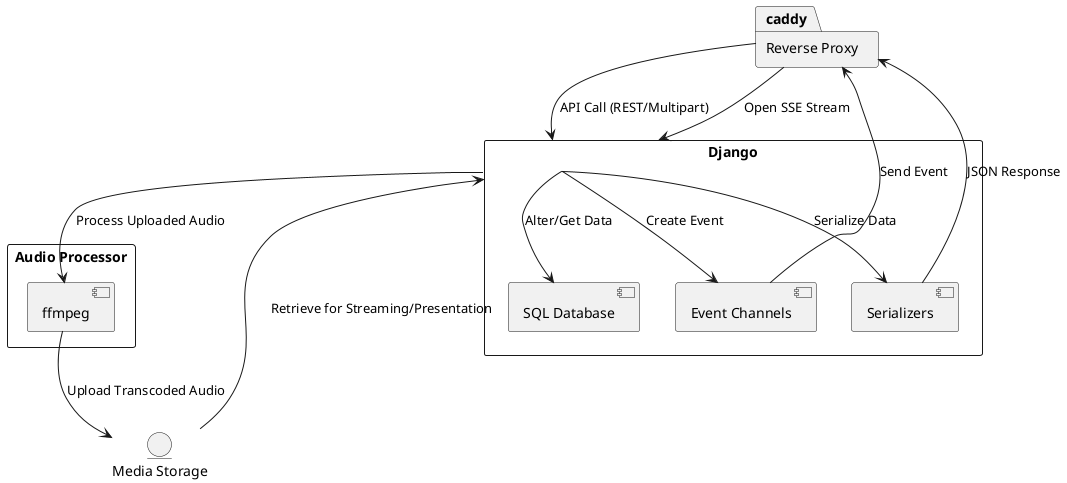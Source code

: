 @startuml DjangoServer

skinparam packageStyle rectangle

package "Reverse Proxy" as caddy

package "Django" as django {
    [SQL Database] as db
    [Event Channels] as eventstream
    [Serializers] as serializers
}

package "Audio Processor" as audioproc {
    [ffmpeg]
}

entity "Media Storage" as store

caddy --> django: API Call (REST/Multipart)
django --> db: Alter/Get Data
django --> eventstream: Create Event

django --> serializers: Serialize Data
serializers -up-> caddy: JSON Response

caddy --> django: Open SSE Stream
eventstream -up-> caddy: Send Event

django --> ffmpeg: Process Uploaded Audio
ffmpeg --> store: Upload Transcoded Audio
django <-- store: Retrieve for Streaming/Presentation

@enduml